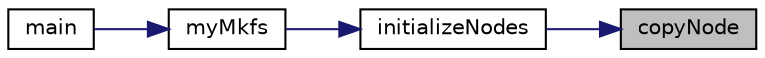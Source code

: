 digraph "copyNode"
{
 // LATEX_PDF_SIZE
  edge [fontname="Helvetica",fontsize="10",labelfontname="Helvetica",labelfontsize="10"];
  node [fontname="Helvetica",fontsize="10",shape=record];
  rankdir="RL";
  Node1 [label="copyNode",height=0.2,width=0.4,color="black", fillcolor="grey75", style="filled", fontcolor="black",tooltip="Copies the content from one node to another."];
  Node1 -> Node2 [dir="back",color="midnightblue",fontsize="10",style="solid",fontname="Helvetica"];
  Node2 [label="initializeNodes",height=0.2,width=0.4,color="black", fillcolor="white", style="filled",URL="$my_f_s_8c.html#a4a09fe4cf4a69374029484d028f2966e",tooltip="It reads the inodes from disk and store them in new structures myFileSystem->nodes[i]."];
  Node2 -> Node3 [dir="back",color="midnightblue",fontsize="10",style="solid",fontname="Helvetica"];
  Node3 [label="myMkfs",height=0.2,width=0.4,color="black", fillcolor="white", style="filled",URL="$my_f_s_8c.html#abec067f366fe2fae1a42695546914bd7",tooltip="Formats the current disk. Saves all the bitmap, super block and the directory."];
  Node3 -> Node4 [dir="back",color="midnightblue",fontsize="10",style="solid",fontname="Helvetica"];
  Node4 [label="main",height=0.2,width=0.4,color="black", fillcolor="white", style="filled",URL="$_my_file_system_8c.html#a3c04138a5bfe5d72780bb7e82a18e627",tooltip=" "];
}
